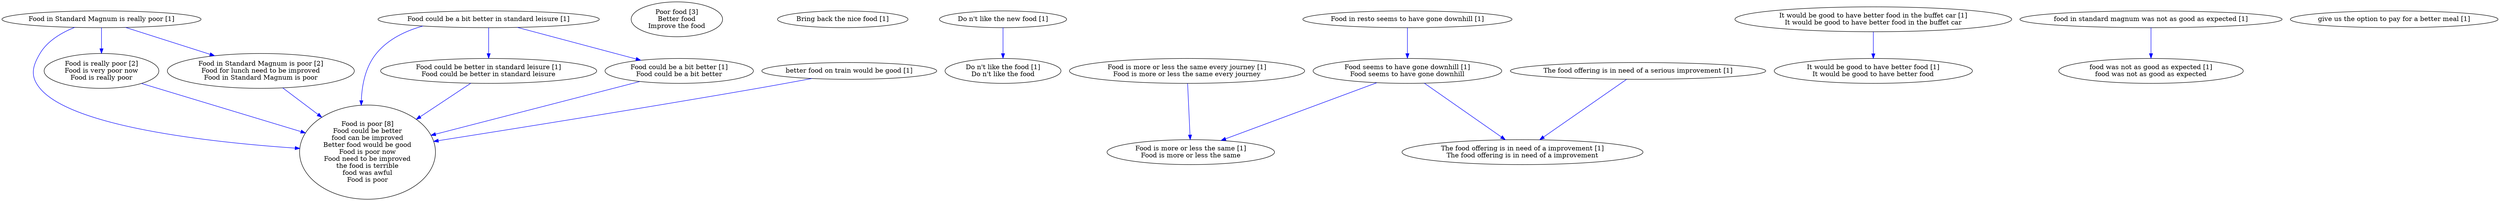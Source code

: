 digraph collapsedGraph {
"Food is poor [8]\nFood could be better\nfood can be improved\nBetter food would be good\nFood is poor now\nFood need to be improved\nthe food is terrible\nfood was awful\nFood is poor""Poor food [3]\nBetter food\nImprove the food""Food is really poor [2]\nFood is very poor now\nFood is really poor""Food in Standard Magnum is poor [2]\nFood for lunch need to be improved\nFood in Standard Magnum is poor""Bring back the nice food [1]""Do n't like the new food [1]""Do n't like the food [1]\nDo n't like the food""Food could be a bit better in standard leisure [1]""Food could be better in standard leisure [1]\nFood could be better in standard leisure""Food could be a bit better [1]\nFood could be a bit better""Food in Standard Magnum is really poor [1]""Food in resto seems to have gone downhill [1]""Food seems to have gone downhill [1]\nFood seems to have gone downhill""Food is more or less the same every journey [1]\nFood is more or less the same every journey""Food is more or less the same [1]\nFood is more or less the same""It would be good to have better food in the buffet car [1]\nIt would be good to have better food in the buffet car""It would be good to have better food [1]\nIt would be good to have better food""The food offering is in need of a serious improvement [1]""The food offering is in need of a improvement [1]\nThe food offering is in need of a improvement""better food on train would be good [1]""food in standard magnum was not as good as expected [1]""food was not as good as expected [1]\nfood was not as good as expected""give us the option to pay for a better meal [1]""Do n't like the new food [1]" -> "Do n't like the food [1]\nDo n't like the food" [color=blue]
"Food could be a bit better in standard leisure [1]" -> "Food could be better in standard leisure [1]\nFood could be better in standard leisure" [color=blue]
"Food could be a bit better in standard leisure [1]" -> "Food could be a bit better [1]\nFood could be a bit better" [color=blue]
"Food in Standard Magnum is poor [2]\nFood for lunch need to be improved\nFood in Standard Magnum is poor" -> "Food is poor [8]\nFood could be better\nfood can be improved\nBetter food would be good\nFood is poor now\nFood need to be improved\nthe food is terrible\nfood was awful\nFood is poor" [color=blue]
"Food could be a bit better in standard leisure [1]" -> "Food is poor [8]\nFood could be better\nfood can be improved\nBetter food would be good\nFood is poor now\nFood need to be improved\nthe food is terrible\nfood was awful\nFood is poor" [color=blue]
"Food could be better in standard leisure [1]\nFood could be better in standard leisure" -> "Food is poor [8]\nFood could be better\nfood can be improved\nBetter food would be good\nFood is poor now\nFood need to be improved\nthe food is terrible\nfood was awful\nFood is poor" [color=blue]
"Food could be a bit better [1]\nFood could be a bit better" -> "Food is poor [8]\nFood could be better\nfood can be improved\nBetter food would be good\nFood is poor now\nFood need to be improved\nthe food is terrible\nfood was awful\nFood is poor" [color=blue]
"Food in Standard Magnum is really poor [1]" -> "Food in Standard Magnum is poor [2]\nFood for lunch need to be improved\nFood in Standard Magnum is poor" [color=blue]
"Food in Standard Magnum is really poor [1]" -> "Food is really poor [2]\nFood is very poor now\nFood is really poor" [color=blue]
"Food is really poor [2]\nFood is very poor now\nFood is really poor" -> "Food is poor [8]\nFood could be better\nfood can be improved\nBetter food would be good\nFood is poor now\nFood need to be improved\nthe food is terrible\nfood was awful\nFood is poor" [color=blue]
"Food in Standard Magnum is really poor [1]" -> "Food is poor [8]\nFood could be better\nfood can be improved\nBetter food would be good\nFood is poor now\nFood need to be improved\nthe food is terrible\nfood was awful\nFood is poor" [color=blue]
"Food in resto seems to have gone downhill [1]" -> "Food seems to have gone downhill [1]\nFood seems to have gone downhill" [color=blue]
"Food is more or less the same every journey [1]\nFood is more or less the same every journey" -> "Food is more or less the same [1]\nFood is more or less the same" [color=blue]
"Food seems to have gone downhill [1]\nFood seems to have gone downhill" -> "Food is more or less the same [1]\nFood is more or less the same" [color=blue]
"It would be good to have better food in the buffet car [1]\nIt would be good to have better food in the buffet car" -> "It would be good to have better food [1]\nIt would be good to have better food" [color=blue]
"The food offering is in need of a serious improvement [1]" -> "The food offering is in need of a improvement [1]\nThe food offering is in need of a improvement" [color=blue]
"Food seems to have gone downhill [1]\nFood seems to have gone downhill" -> "The food offering is in need of a improvement [1]\nThe food offering is in need of a improvement" [color=blue]
"better food on train would be good [1]" -> "Food is poor [8]\nFood could be better\nfood can be improved\nBetter food would be good\nFood is poor now\nFood need to be improved\nthe food is terrible\nfood was awful\nFood is poor" [color=blue]
"food in standard magnum was not as good as expected [1]" -> "food was not as good as expected [1]\nfood was not as good as expected" [color=blue]
}
